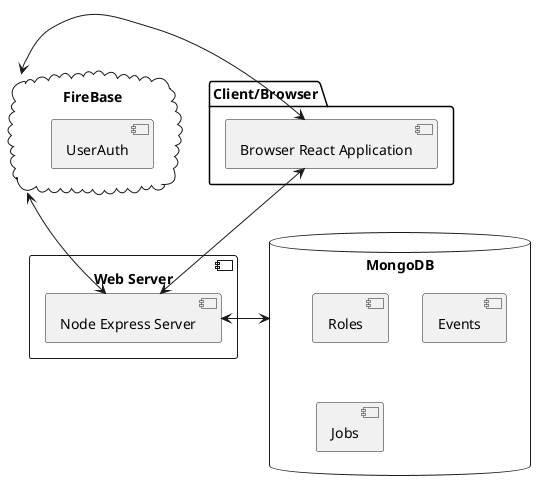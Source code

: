 @startuml
'https://plantuml.com/component-diagram


package "Client/Browser" {

  [Browser React Application] as client
}

'node "Other Groups" {
'  FTP - [Second Component]
'  [First Component] --> FTP
'}

component "Web Server" {
  [Node Express Server] as server
}

cloud [FireBase] as firebase{

  [UserAuth] as auth
}

database "MongoDB" as db{
  [Roles] as mongo
  [Events] as events
  [Jobs] as jobs
}


client <--> server
firebase <-> client
db <-> server
firebase <-> server

@enduml